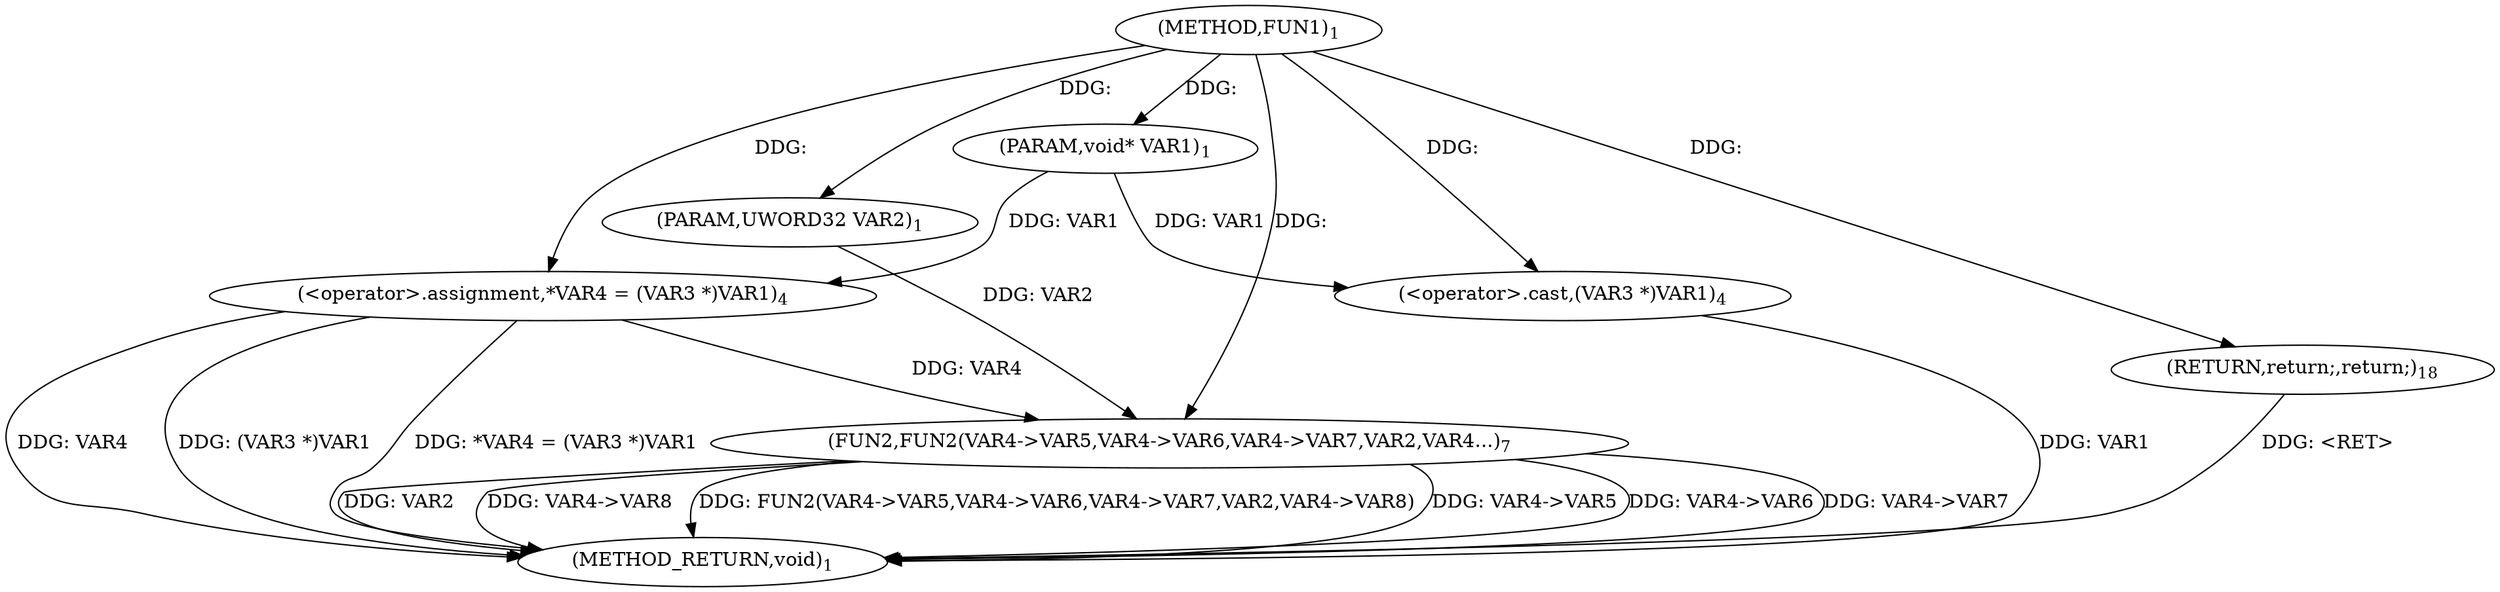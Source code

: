 digraph "FUN1" {  
"9" [label = <(METHOD,FUN1)<SUB>1</SUB>> ]
"34" [label = <(METHOD_RETURN,void)<SUB>1</SUB>> ]
"10" [label = <(PARAM,void* VAR1)<SUB>1</SUB>> ]
"11" [label = <(PARAM,UWORD32 VAR2)<SUB>1</SUB>> ]
"14" [label = <(&lt;operator&gt;.assignment,*VAR4 = (VAR3 *)VAR1)<SUB>4</SUB>> ]
"19" [label = <(FUN2,FUN2(VAR4-&gt;VAR5,VAR4-&gt;VAR6,VAR4-&gt;VAR7,VAR2,VAR4...)<SUB>7</SUB>> ]
"33" [label = <(RETURN,return;,return;)<SUB>18</SUB>> ]
"16" [label = <(&lt;operator&gt;.cast,(VAR3 *)VAR1)<SUB>4</SUB>> ]
  "33" -> "34"  [ label = "DDG: &lt;RET&gt;"] 
  "14" -> "34"  [ label = "DDG: VAR4"] 
  "16" -> "34"  [ label = "DDG: VAR1"] 
  "14" -> "34"  [ label = "DDG: (VAR3 *)VAR1"] 
  "14" -> "34"  [ label = "DDG: *VAR4 = (VAR3 *)VAR1"] 
  "19" -> "34"  [ label = "DDG: VAR4-&gt;VAR5"] 
  "19" -> "34"  [ label = "DDG: VAR4-&gt;VAR6"] 
  "19" -> "34"  [ label = "DDG: VAR4-&gt;VAR7"] 
  "19" -> "34"  [ label = "DDG: VAR2"] 
  "19" -> "34"  [ label = "DDG: VAR4-&gt;VAR8"] 
  "19" -> "34"  [ label = "DDG: FUN2(VAR4-&gt;VAR5,VAR4-&gt;VAR6,VAR4-&gt;VAR7,VAR2,VAR4-&gt;VAR8)"] 
  "9" -> "10"  [ label = "DDG: "] 
  "9" -> "11"  [ label = "DDG: "] 
  "10" -> "14"  [ label = "DDG: VAR1"] 
  "9" -> "14"  [ label = "DDG: "] 
  "9" -> "33"  [ label = "DDG: "] 
  "14" -> "19"  [ label = "DDG: VAR4"] 
  "11" -> "19"  [ label = "DDG: VAR2"] 
  "9" -> "19"  [ label = "DDG: "] 
  "10" -> "16"  [ label = "DDG: VAR1"] 
  "9" -> "16"  [ label = "DDG: "] 
}
